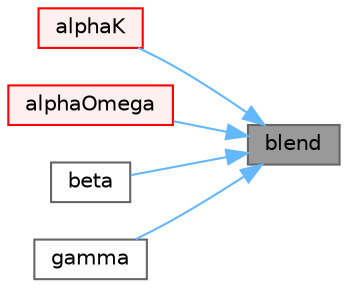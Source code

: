 digraph "blend"
{
 // LATEX_PDF_SIZE
  bgcolor="transparent";
  edge [fontname=Helvetica,fontsize=10,labelfontname=Helvetica,labelfontsize=10];
  node [fontname=Helvetica,fontsize=10,shape=box,height=0.2,width=0.4];
  rankdir="RL";
  Node1 [id="Node000001",label="blend",height=0.2,width=0.4,color="gray40", fillcolor="grey60", style="filled", fontcolor="black",tooltip=" "];
  Node1 -> Node2 [id="edge1_Node000001_Node000002",dir="back",color="steelblue1",style="solid",tooltip=" "];
  Node2 [id="Node000002",label="alphaK",height=0.2,width=0.4,color="red", fillcolor="#FFF0F0", style="filled",URL="$classFoam_1_1kOmegaSSTBase.html#a89deea0c6757d4a188f2b1d6774c95b7",tooltip=" "];
  Node1 -> Node4 [id="edge2_Node000001_Node000004",dir="back",color="steelblue1",style="solid",tooltip=" "];
  Node4 [id="Node000004",label="alphaOmega",height=0.2,width=0.4,color="red", fillcolor="#FFF0F0", style="filled",URL="$classFoam_1_1kOmegaSSTBase.html#a9387f5d22e3c6cf3442e2c9e25291995",tooltip=" "];
  Node1 -> Node6 [id="edge3_Node000001_Node000006",dir="back",color="steelblue1",style="solid",tooltip=" "];
  Node6 [id="Node000006",label="beta",height=0.2,width=0.4,color="grey40", fillcolor="white", style="filled",URL="$classFoam_1_1kOmegaSSTBase.html#a9a8da57f3091ac14897254c07ab9f6bd",tooltip=" "];
  Node1 -> Node7 [id="edge4_Node000001_Node000007",dir="back",color="steelblue1",style="solid",tooltip=" "];
  Node7 [id="Node000007",label="gamma",height=0.2,width=0.4,color="grey40", fillcolor="white", style="filled",URL="$classFoam_1_1kOmegaSSTBase.html#a23a40607a17a282aeeba5b8460fd416d",tooltip=" "];
}
